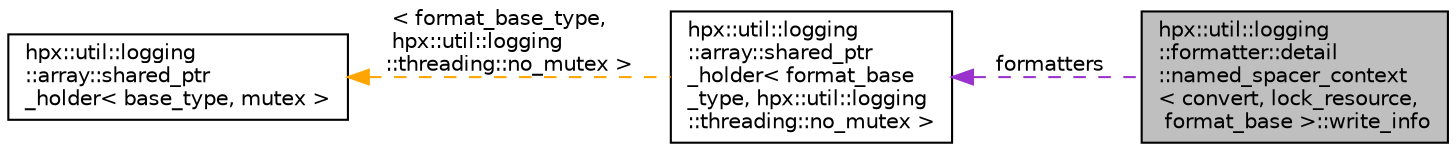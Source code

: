 digraph "hpx::util::logging::formatter::detail::named_spacer_context&lt; convert, lock_resource, format_base &gt;::write_info"
{
  edge [fontname="Helvetica",fontsize="10",labelfontname="Helvetica",labelfontsize="10"];
  node [fontname="Helvetica",fontsize="10",shape=record];
  rankdir="LR";
  Node1 [label="hpx::util::logging\l::formatter::detail\l::named_spacer_context\l\< convert, lock_resource,\l format_base \>::write_info",height=0.2,width=0.4,color="black", fillcolor="grey75", style="filled", fontcolor="black"];
  Node2 -> Node1 [dir="back",color="darkorchid3",fontsize="10",style="dashed",label=" formatters" ,fontname="Helvetica"];
  Node2 [label="hpx::util::logging\l::array::shared_ptr\l_holder\< format_base\l_type, hpx::util::logging\l::threading::no_mutex \>",height=0.2,width=0.4,color="black", fillcolor="white", style="filled",URL="$d3/d8f/classhpx_1_1util_1_1logging_1_1array_1_1shared__ptr__holder.html"];
  Node3 -> Node2 [dir="back",color="orange",fontsize="10",style="dashed",label=" \< format_base_type,\l hpx::util::logging\l::threading::no_mutex \>" ,fontname="Helvetica"];
  Node3 [label="hpx::util::logging\l::array::shared_ptr\l_holder\< base_type, mutex \>",height=0.2,width=0.4,color="black", fillcolor="white", style="filled",URL="$d3/d8f/classhpx_1_1util_1_1logging_1_1array_1_1shared__ptr__holder.html"];
}
